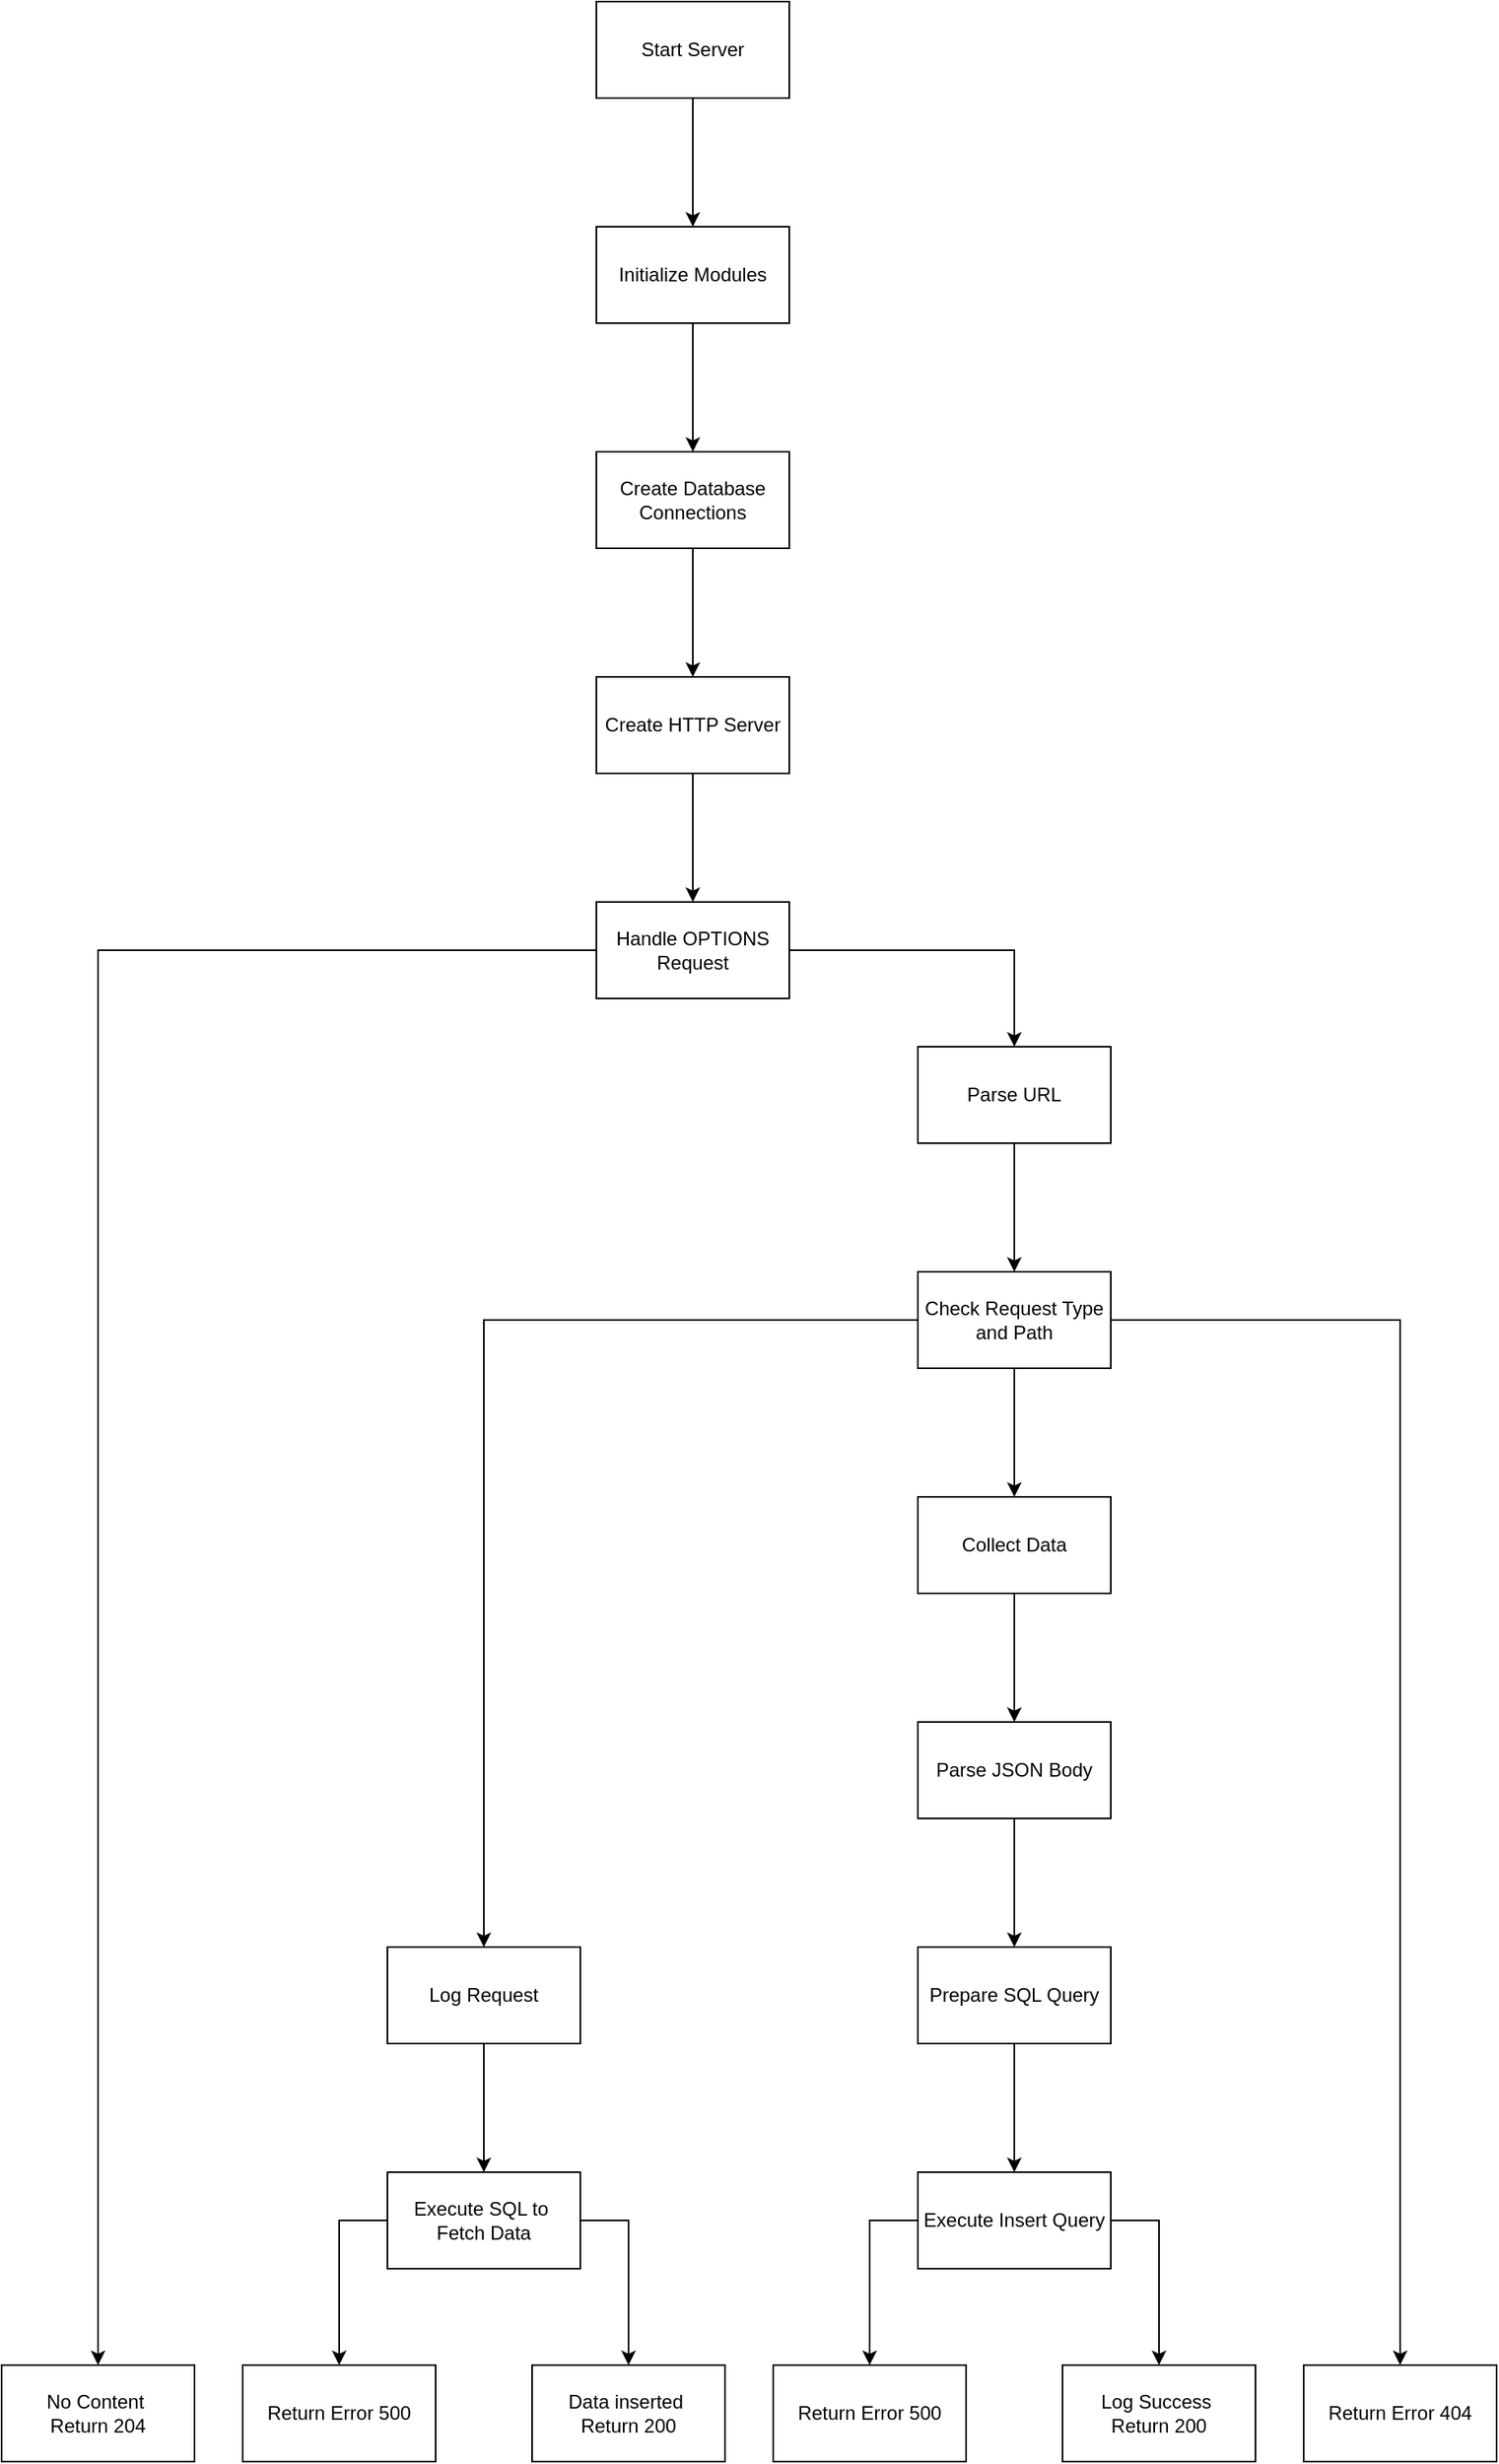 <mxfile version="24.3.1" type="github">
  <diagram name="Page-1" id="bg5PUJMc9OgYXb5h6lZY">
    <mxGraphModel dx="4014" dy="1620" grid="1" gridSize="10" guides="1" tooltips="1" connect="1" arrows="1" fold="1" page="1" pageScale="1" pageWidth="827" pageHeight="1169" math="0" shadow="0">
      <root>
        <mxCell id="0" />
        <mxCell id="1" parent="0" />
        <mxCell id="wUa7nKo1y6oaQ1cb9hvW-3" value="" style="edgeStyle=orthogonalEdgeStyle;rounded=0;orthogonalLoop=1;jettySize=auto;html=1;" edge="1" parent="1" source="wUa7nKo1y6oaQ1cb9hvW-1" target="wUa7nKo1y6oaQ1cb9hvW-2">
          <mxGeometry relative="1" as="geometry" />
        </mxCell>
        <mxCell id="wUa7nKo1y6oaQ1cb9hvW-1" value="Start Server" style="rounded=0;whiteSpace=wrap;html=1;" vertex="1" parent="1">
          <mxGeometry x="350" y="350" width="120" height="60" as="geometry" />
        </mxCell>
        <mxCell id="wUa7nKo1y6oaQ1cb9hvW-5" value="" style="edgeStyle=orthogonalEdgeStyle;rounded=0;orthogonalLoop=1;jettySize=auto;html=1;" edge="1" parent="1" source="wUa7nKo1y6oaQ1cb9hvW-2" target="wUa7nKo1y6oaQ1cb9hvW-4">
          <mxGeometry relative="1" as="geometry" />
        </mxCell>
        <mxCell id="wUa7nKo1y6oaQ1cb9hvW-2" value="Initialize Modules" style="rounded=0;whiteSpace=wrap;html=1;" vertex="1" parent="1">
          <mxGeometry x="350" y="490" width="120" height="60" as="geometry" />
        </mxCell>
        <mxCell id="wUa7nKo1y6oaQ1cb9hvW-7" value="" style="edgeStyle=orthogonalEdgeStyle;rounded=0;orthogonalLoop=1;jettySize=auto;html=1;" edge="1" parent="1" source="wUa7nKo1y6oaQ1cb9hvW-4" target="wUa7nKo1y6oaQ1cb9hvW-6">
          <mxGeometry relative="1" as="geometry" />
        </mxCell>
        <mxCell id="wUa7nKo1y6oaQ1cb9hvW-4" value="Create Database Connections" style="rounded=0;whiteSpace=wrap;html=1;" vertex="1" parent="1">
          <mxGeometry x="350" y="630" width="120" height="60" as="geometry" />
        </mxCell>
        <mxCell id="wUa7nKo1y6oaQ1cb9hvW-9" value="" style="edgeStyle=orthogonalEdgeStyle;rounded=0;orthogonalLoop=1;jettySize=auto;html=1;" edge="1" parent="1" source="wUa7nKo1y6oaQ1cb9hvW-6" target="wUa7nKo1y6oaQ1cb9hvW-8">
          <mxGeometry relative="1" as="geometry" />
        </mxCell>
        <mxCell id="wUa7nKo1y6oaQ1cb9hvW-6" value="Create HTTP Server" style="rounded=0;whiteSpace=wrap;html=1;" vertex="1" parent="1">
          <mxGeometry x="350" y="770" width="120" height="60" as="geometry" />
        </mxCell>
        <mxCell id="wUa7nKo1y6oaQ1cb9hvW-11" value="" style="edgeStyle=orthogonalEdgeStyle;rounded=0;orthogonalLoop=1;jettySize=auto;html=1;" edge="1" parent="1" source="wUa7nKo1y6oaQ1cb9hvW-8" target="wUa7nKo1y6oaQ1cb9hvW-10">
          <mxGeometry relative="1" as="geometry" />
        </mxCell>
        <mxCell id="wUa7nKo1y6oaQ1cb9hvW-41" style="edgeStyle=orthogonalEdgeStyle;rounded=0;orthogonalLoop=1;jettySize=auto;html=1;entryX=0.5;entryY=0;entryDx=0;entryDy=0;" edge="1" parent="1" source="wUa7nKo1y6oaQ1cb9hvW-8" target="wUa7nKo1y6oaQ1cb9hvW-40">
          <mxGeometry relative="1" as="geometry" />
        </mxCell>
        <mxCell id="wUa7nKo1y6oaQ1cb9hvW-8" value="Handle OPTIONS Request" style="rounded=0;whiteSpace=wrap;html=1;" vertex="1" parent="1">
          <mxGeometry x="350" y="910" width="120" height="60" as="geometry" />
        </mxCell>
        <mxCell id="wUa7nKo1y6oaQ1cb9hvW-13" value="" style="edgeStyle=orthogonalEdgeStyle;rounded=0;orthogonalLoop=1;jettySize=auto;html=1;" edge="1" parent="1" source="wUa7nKo1y6oaQ1cb9hvW-10" target="wUa7nKo1y6oaQ1cb9hvW-12">
          <mxGeometry relative="1" as="geometry" />
        </mxCell>
        <mxCell id="wUa7nKo1y6oaQ1cb9hvW-10" value="Parse URL" style="rounded=0;whiteSpace=wrap;html=1;" vertex="1" parent="1">
          <mxGeometry x="550" y="1000" width="120" height="60" as="geometry" />
        </mxCell>
        <mxCell id="wUa7nKo1y6oaQ1cb9hvW-15" value="" style="edgeStyle=orthogonalEdgeStyle;rounded=0;orthogonalLoop=1;jettySize=auto;html=1;" edge="1" parent="1" source="wUa7nKo1y6oaQ1cb9hvW-12" target="wUa7nKo1y6oaQ1cb9hvW-14">
          <mxGeometry relative="1" as="geometry" />
        </mxCell>
        <mxCell id="wUa7nKo1y6oaQ1cb9hvW-29" value="" style="edgeStyle=orthogonalEdgeStyle;rounded=0;orthogonalLoop=1;jettySize=auto;html=1;" edge="1" parent="1" source="wUa7nKo1y6oaQ1cb9hvW-12" target="wUa7nKo1y6oaQ1cb9hvW-28">
          <mxGeometry relative="1" as="geometry" />
        </mxCell>
        <mxCell id="wUa7nKo1y6oaQ1cb9hvW-39" style="edgeStyle=orthogonalEdgeStyle;rounded=0;orthogonalLoop=1;jettySize=auto;html=1;entryX=0.5;entryY=0;entryDx=0;entryDy=0;" edge="1" parent="1" source="wUa7nKo1y6oaQ1cb9hvW-12" target="wUa7nKo1y6oaQ1cb9hvW-36">
          <mxGeometry relative="1" as="geometry" />
        </mxCell>
        <mxCell id="wUa7nKo1y6oaQ1cb9hvW-12" value="Check Request Type and Path" style="rounded=0;whiteSpace=wrap;html=1;" vertex="1" parent="1">
          <mxGeometry x="550" y="1140" width="120" height="60" as="geometry" />
        </mxCell>
        <mxCell id="wUa7nKo1y6oaQ1cb9hvW-17" value="" style="edgeStyle=orthogonalEdgeStyle;rounded=0;orthogonalLoop=1;jettySize=auto;html=1;" edge="1" parent="1" source="wUa7nKo1y6oaQ1cb9hvW-14" target="wUa7nKo1y6oaQ1cb9hvW-16">
          <mxGeometry relative="1" as="geometry" />
        </mxCell>
        <mxCell id="wUa7nKo1y6oaQ1cb9hvW-14" value="Collect Data" style="whiteSpace=wrap;html=1;rounded=0;" vertex="1" parent="1">
          <mxGeometry x="550" y="1280" width="120" height="60" as="geometry" />
        </mxCell>
        <mxCell id="wUa7nKo1y6oaQ1cb9hvW-19" value="" style="edgeStyle=orthogonalEdgeStyle;rounded=0;orthogonalLoop=1;jettySize=auto;html=1;" edge="1" parent="1" source="wUa7nKo1y6oaQ1cb9hvW-16" target="wUa7nKo1y6oaQ1cb9hvW-18">
          <mxGeometry relative="1" as="geometry" />
        </mxCell>
        <mxCell id="wUa7nKo1y6oaQ1cb9hvW-16" value="Parse JSON Body" style="whiteSpace=wrap;html=1;rounded=0;" vertex="1" parent="1">
          <mxGeometry x="550" y="1420" width="120" height="60" as="geometry" />
        </mxCell>
        <mxCell id="wUa7nKo1y6oaQ1cb9hvW-21" value="" style="edgeStyle=orthogonalEdgeStyle;rounded=0;orthogonalLoop=1;jettySize=auto;html=1;" edge="1" parent="1" source="wUa7nKo1y6oaQ1cb9hvW-18" target="wUa7nKo1y6oaQ1cb9hvW-20">
          <mxGeometry relative="1" as="geometry" />
        </mxCell>
        <mxCell id="wUa7nKo1y6oaQ1cb9hvW-18" value="Prepare SQL Query" style="whiteSpace=wrap;html=1;rounded=0;" vertex="1" parent="1">
          <mxGeometry x="550" y="1560" width="120" height="60" as="geometry" />
        </mxCell>
        <mxCell id="wUa7nKo1y6oaQ1cb9hvW-23" value="" style="edgeStyle=orthogonalEdgeStyle;rounded=0;orthogonalLoop=1;jettySize=auto;html=1;entryX=0.5;entryY=0;entryDx=0;entryDy=0;" edge="1" parent="1" source="wUa7nKo1y6oaQ1cb9hvW-20" target="wUa7nKo1y6oaQ1cb9hvW-22">
          <mxGeometry relative="1" as="geometry">
            <Array as="points">
              <mxPoint x="520" y="1730" />
              <mxPoint x="520" y="1820" />
            </Array>
          </mxGeometry>
        </mxCell>
        <mxCell id="wUa7nKo1y6oaQ1cb9hvW-25" value="" style="edgeStyle=orthogonalEdgeStyle;rounded=0;orthogonalLoop=1;jettySize=auto;html=1;entryX=0.5;entryY=0;entryDx=0;entryDy=0;" edge="1" parent="1" source="wUa7nKo1y6oaQ1cb9hvW-20" target="wUa7nKo1y6oaQ1cb9hvW-24">
          <mxGeometry relative="1" as="geometry">
            <Array as="points">
              <mxPoint x="700" y="1730" />
            </Array>
          </mxGeometry>
        </mxCell>
        <mxCell id="wUa7nKo1y6oaQ1cb9hvW-20" value="Execute Insert Query" style="whiteSpace=wrap;html=1;rounded=0;" vertex="1" parent="1">
          <mxGeometry x="550" y="1700" width="120" height="60" as="geometry" />
        </mxCell>
        <mxCell id="wUa7nKo1y6oaQ1cb9hvW-22" value="Return Error 500" style="whiteSpace=wrap;html=1;rounded=0;" vertex="1" parent="1">
          <mxGeometry x="460" y="1820" width="120" height="60" as="geometry" />
        </mxCell>
        <mxCell id="wUa7nKo1y6oaQ1cb9hvW-24" value="Log Success&amp;nbsp;&lt;div&gt;Return 200&lt;/div&gt;" style="whiteSpace=wrap;html=1;rounded=0;" vertex="1" parent="1">
          <mxGeometry x="640" y="1820" width="120" height="60" as="geometry" />
        </mxCell>
        <mxCell id="wUa7nKo1y6oaQ1cb9hvW-28" value="Return Error 404" style="whiteSpace=wrap;html=1;rounded=0;" vertex="1" parent="1">
          <mxGeometry x="790" y="1820" width="120" height="60" as="geometry" />
        </mxCell>
        <mxCell id="wUa7nKo1y6oaQ1cb9hvW-31" value="Data inserted&amp;nbsp;&lt;div&gt;Return 200&lt;/div&gt;" style="rounded=0;whiteSpace=wrap;html=1;" vertex="1" parent="1">
          <mxGeometry x="310" y="1820" width="120" height="60" as="geometry" />
        </mxCell>
        <mxCell id="wUa7nKo1y6oaQ1cb9hvW-32" value="Return Error 500" style="rounded=0;whiteSpace=wrap;html=1;" vertex="1" parent="1">
          <mxGeometry x="130" y="1820" width="120" height="60" as="geometry" />
        </mxCell>
        <mxCell id="wUa7nKo1y6oaQ1cb9hvW-34" style="edgeStyle=orthogonalEdgeStyle;rounded=0;orthogonalLoop=1;jettySize=auto;html=1;entryX=0.5;entryY=0;entryDx=0;entryDy=0;" edge="1" parent="1" source="wUa7nKo1y6oaQ1cb9hvW-33" target="wUa7nKo1y6oaQ1cb9hvW-31">
          <mxGeometry relative="1" as="geometry">
            <Array as="points">
              <mxPoint x="370" y="1730" />
            </Array>
          </mxGeometry>
        </mxCell>
        <mxCell id="wUa7nKo1y6oaQ1cb9hvW-35" style="edgeStyle=orthogonalEdgeStyle;rounded=0;orthogonalLoop=1;jettySize=auto;html=1;entryX=0.5;entryY=0;entryDx=0;entryDy=0;" edge="1" parent="1" source="wUa7nKo1y6oaQ1cb9hvW-33" target="wUa7nKo1y6oaQ1cb9hvW-32">
          <mxGeometry relative="1" as="geometry">
            <Array as="points">
              <mxPoint x="190" y="1730" />
            </Array>
          </mxGeometry>
        </mxCell>
        <mxCell id="wUa7nKo1y6oaQ1cb9hvW-33" value="Execute SQL to&amp;nbsp;&lt;div&gt;Fetch Data&lt;/div&gt;" style="rounded=0;whiteSpace=wrap;html=1;" vertex="1" parent="1">
          <mxGeometry x="220" y="1700" width="120" height="60" as="geometry" />
        </mxCell>
        <mxCell id="wUa7nKo1y6oaQ1cb9hvW-38" style="edgeStyle=orthogonalEdgeStyle;rounded=0;orthogonalLoop=1;jettySize=auto;html=1;entryX=0.5;entryY=0;entryDx=0;entryDy=0;" edge="1" parent="1" source="wUa7nKo1y6oaQ1cb9hvW-36" target="wUa7nKo1y6oaQ1cb9hvW-33">
          <mxGeometry relative="1" as="geometry" />
        </mxCell>
        <mxCell id="wUa7nKo1y6oaQ1cb9hvW-36" value="Log Request" style="whiteSpace=wrap;html=1;rounded=0;" vertex="1" parent="1">
          <mxGeometry x="220" y="1560" width="120" height="60" as="geometry" />
        </mxCell>
        <mxCell id="wUa7nKo1y6oaQ1cb9hvW-40" value="No Content&amp;nbsp;&lt;div&gt;Return 204&lt;/div&gt;" style="rounded=0;whiteSpace=wrap;html=1;" vertex="1" parent="1">
          <mxGeometry x="-20" y="1820" width="120" height="60" as="geometry" />
        </mxCell>
      </root>
    </mxGraphModel>
  </diagram>
</mxfile>
